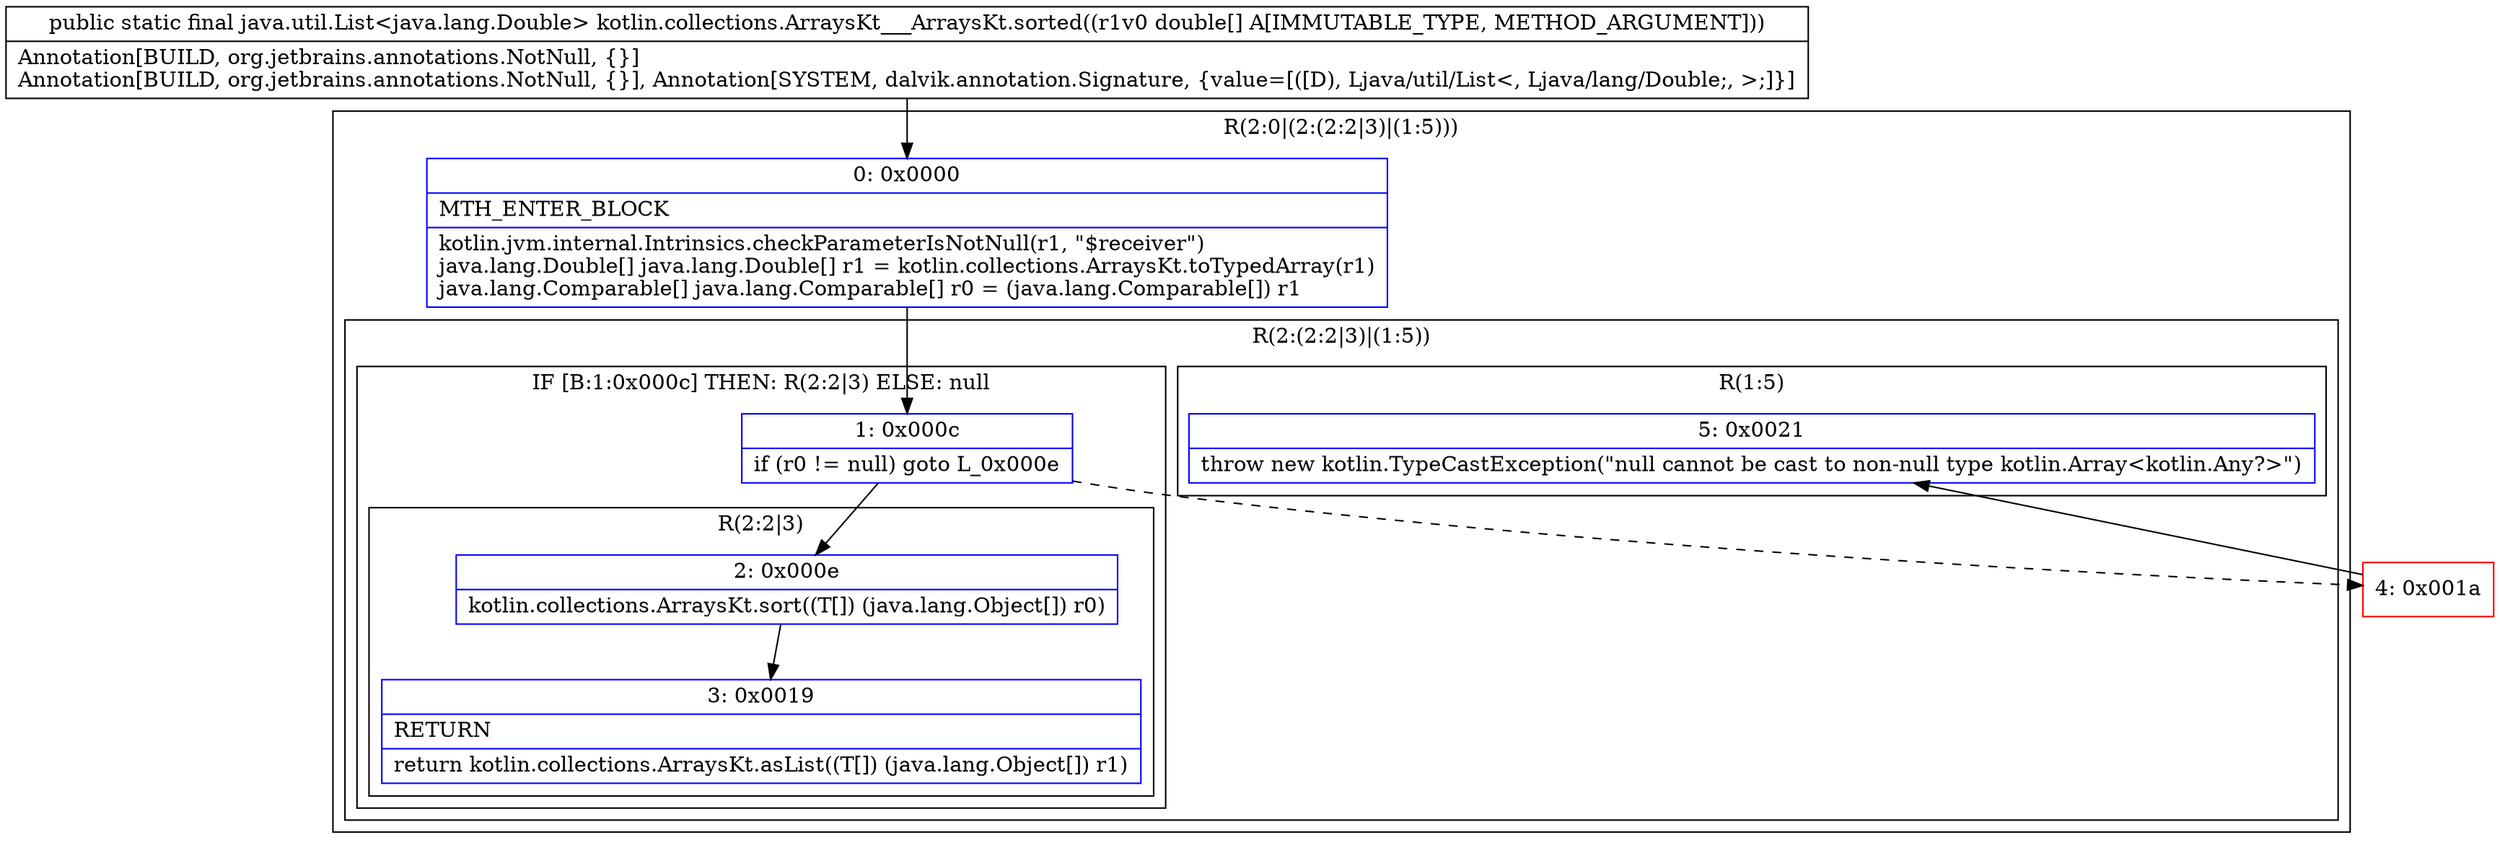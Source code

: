 digraph "CFG forkotlin.collections.ArraysKt___ArraysKt.sorted([D)Ljava\/util\/List;" {
subgraph cluster_Region_933969799 {
label = "R(2:0|(2:(2:2|3)|(1:5)))";
node [shape=record,color=blue];
Node_0 [shape=record,label="{0\:\ 0x0000|MTH_ENTER_BLOCK\l|kotlin.jvm.internal.Intrinsics.checkParameterIsNotNull(r1, \"$receiver\")\ljava.lang.Double[] java.lang.Double[] r1 = kotlin.collections.ArraysKt.toTypedArray(r1)\ljava.lang.Comparable[] java.lang.Comparable[] r0 = (java.lang.Comparable[]) r1\l}"];
subgraph cluster_Region_1930541229 {
label = "R(2:(2:2|3)|(1:5))";
node [shape=record,color=blue];
subgraph cluster_IfRegion_243277555 {
label = "IF [B:1:0x000c] THEN: R(2:2|3) ELSE: null";
node [shape=record,color=blue];
Node_1 [shape=record,label="{1\:\ 0x000c|if (r0 != null) goto L_0x000e\l}"];
subgraph cluster_Region_284754294 {
label = "R(2:2|3)";
node [shape=record,color=blue];
Node_2 [shape=record,label="{2\:\ 0x000e|kotlin.collections.ArraysKt.sort((T[]) (java.lang.Object[]) r0)\l}"];
Node_3 [shape=record,label="{3\:\ 0x0019|RETURN\l|return kotlin.collections.ArraysKt.asList((T[]) (java.lang.Object[]) r1)\l}"];
}
}
subgraph cluster_Region_510623208 {
label = "R(1:5)";
node [shape=record,color=blue];
Node_5 [shape=record,label="{5\:\ 0x0021|throw new kotlin.TypeCastException(\"null cannot be cast to non\-null type kotlin.Array\<kotlin.Any?\>\")\l}"];
}
}
}
Node_4 [shape=record,color=red,label="{4\:\ 0x001a}"];
MethodNode[shape=record,label="{public static final java.util.List\<java.lang.Double\> kotlin.collections.ArraysKt___ArraysKt.sorted((r1v0 double[] A[IMMUTABLE_TYPE, METHOD_ARGUMENT]))  | Annotation[BUILD, org.jetbrains.annotations.NotNull, \{\}]\lAnnotation[BUILD, org.jetbrains.annotations.NotNull, \{\}], Annotation[SYSTEM, dalvik.annotation.Signature, \{value=[([D), Ljava\/util\/List\<, Ljava\/lang\/Double;, \>;]\}]\l}"];
MethodNode -> Node_0;
Node_0 -> Node_1;
Node_1 -> Node_2;
Node_1 -> Node_4[style=dashed];
Node_2 -> Node_3;
Node_4 -> Node_5;
}

